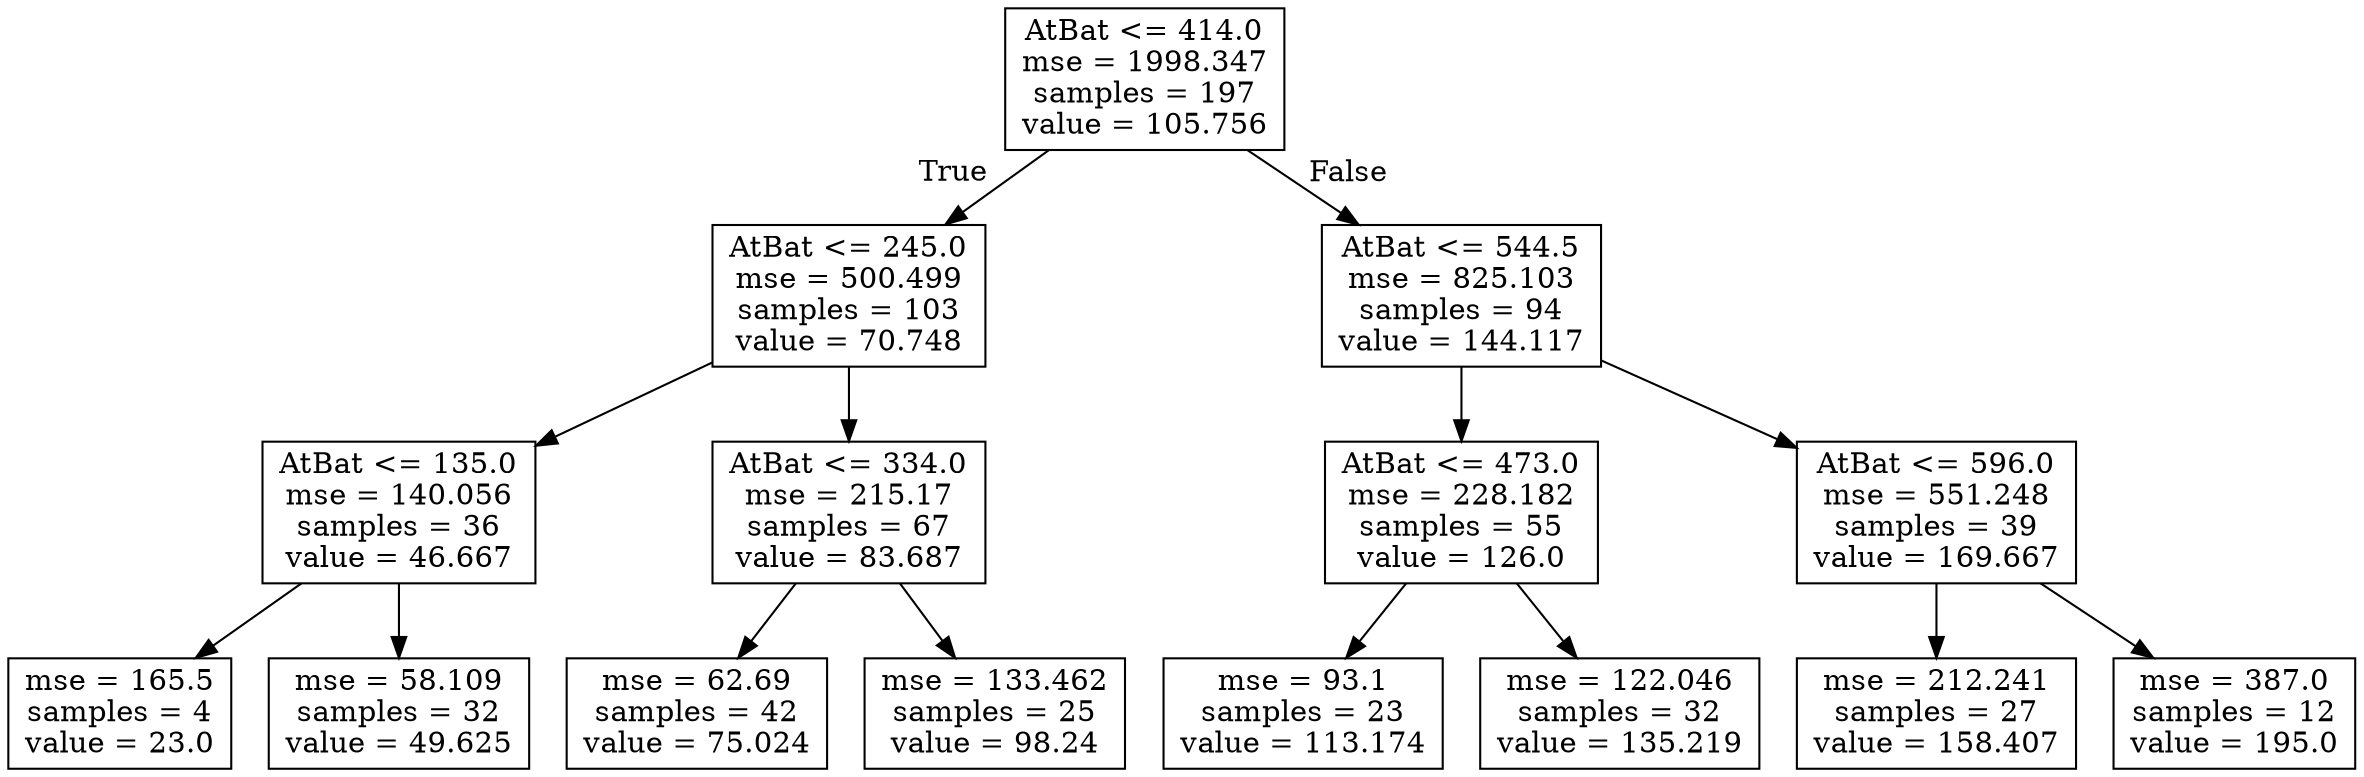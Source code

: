 digraph Tree {
node [shape=box] ;
0 [label="AtBat <= 414.0\nmse = 1998.347\nsamples = 197\nvalue = 105.756"] ;
1 [label="AtBat <= 245.0\nmse = 500.499\nsamples = 103\nvalue = 70.748"] ;
0 -> 1 [labeldistance=2.5, labelangle=45, headlabel="True"] ;
2 [label="AtBat <= 135.0\nmse = 140.056\nsamples = 36\nvalue = 46.667"] ;
1 -> 2 ;
3 [label="mse = 165.5\nsamples = 4\nvalue = 23.0"] ;
2 -> 3 ;
4 [label="mse = 58.109\nsamples = 32\nvalue = 49.625"] ;
2 -> 4 ;
5 [label="AtBat <= 334.0\nmse = 215.17\nsamples = 67\nvalue = 83.687"] ;
1 -> 5 ;
6 [label="mse = 62.69\nsamples = 42\nvalue = 75.024"] ;
5 -> 6 ;
7 [label="mse = 133.462\nsamples = 25\nvalue = 98.24"] ;
5 -> 7 ;
8 [label="AtBat <= 544.5\nmse = 825.103\nsamples = 94\nvalue = 144.117"] ;
0 -> 8 [labeldistance=2.5, labelangle=-45, headlabel="False"] ;
9 [label="AtBat <= 473.0\nmse = 228.182\nsamples = 55\nvalue = 126.0"] ;
8 -> 9 ;
10 [label="mse = 93.1\nsamples = 23\nvalue = 113.174"] ;
9 -> 10 ;
11 [label="mse = 122.046\nsamples = 32\nvalue = 135.219"] ;
9 -> 11 ;
12 [label="AtBat <= 596.0\nmse = 551.248\nsamples = 39\nvalue = 169.667"] ;
8 -> 12 ;
13 [label="mse = 212.241\nsamples = 27\nvalue = 158.407"] ;
12 -> 13 ;
14 [label="mse = 387.0\nsamples = 12\nvalue = 195.0"] ;
12 -> 14 ;
}